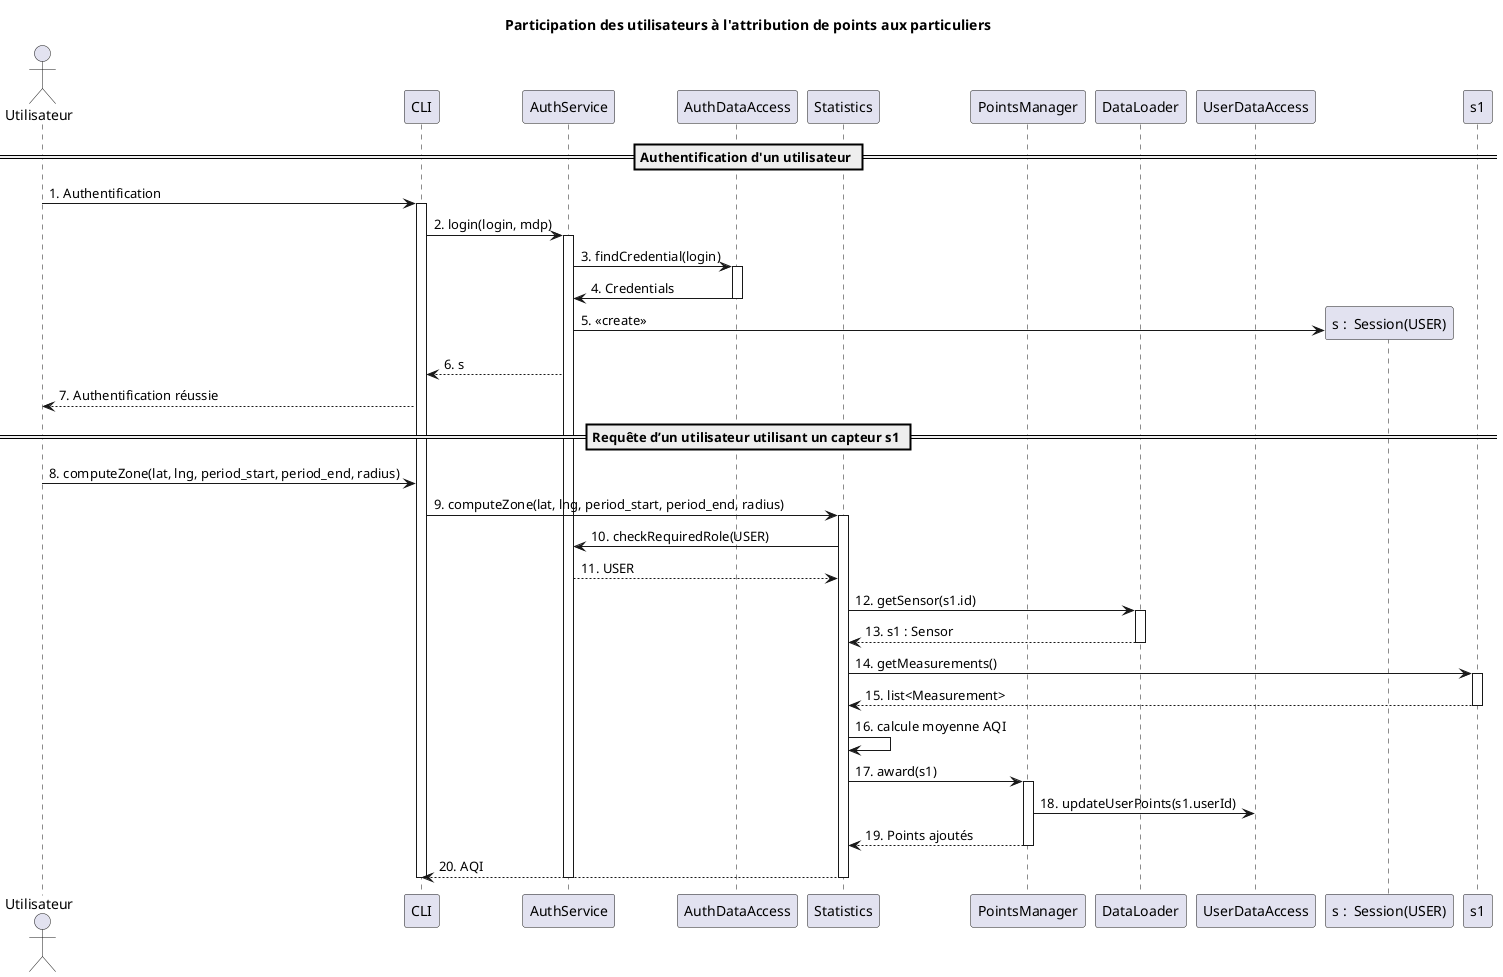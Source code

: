 @startuml Partici
title Participation des utilisateurs à l'attribution de points aux particuliers

actor "Utilisateur" as user

participant "CLI" as cli

participant "AuthService" as auth
participant "AuthDataAccess" as authdata

participant "Statistics" as service

participant "PointsManager" as points
participant "DataLoader" as dl
participant "UserDataAccess" as uda

== Authentification d'un utilisateur ==
user -> cli : 1. Authentification
activate cli
cli -> auth : 2. login(login, mdp)

    activate auth
        auth -> authdata : 3. findCredential(login)

        activate authdata
            authdata -> auth : 4. Credentials
        deactivate authdata

        create "s :  Session(USER)" as s
        auth -> s : 5. <<create>>
        auth --> cli : 6. s
        cli --> user : 7. Authentification réussie

== Requête d’un utilisateur utilisant un capteur s1 ==
        user -> cli : 8. computeZone(lat, lng, period_start, period_end, radius)
        cli -> service : 9. computeZone(lat, lng, period_start, period_end, radius)
        
        activate service
            service -> auth : 10. checkRequiredRole(USER)
            auth --> service : 11. USER

            service -> dl : 12. getSensor(s1.id)
            activate dl
                dl --> service : 13. s1 : Sensor
            deactivate dl

            service -> s1 : 14. getMeasurements()
            activate s1
                s1 --> service : 15. list<Measurement>
            deactivate s1

            service -> service : 16. calcule moyenne AQI

            service -> points : 17. award(s1)
            activate points
                points -> uda : 18. updateUserPoints(s1.userId)
                points --> service : 19. Points ajoutés
            deactivate points

            service --> cli : 20. AQI
        deactivate service
    deactivate auth
deactivate cli
@enduml